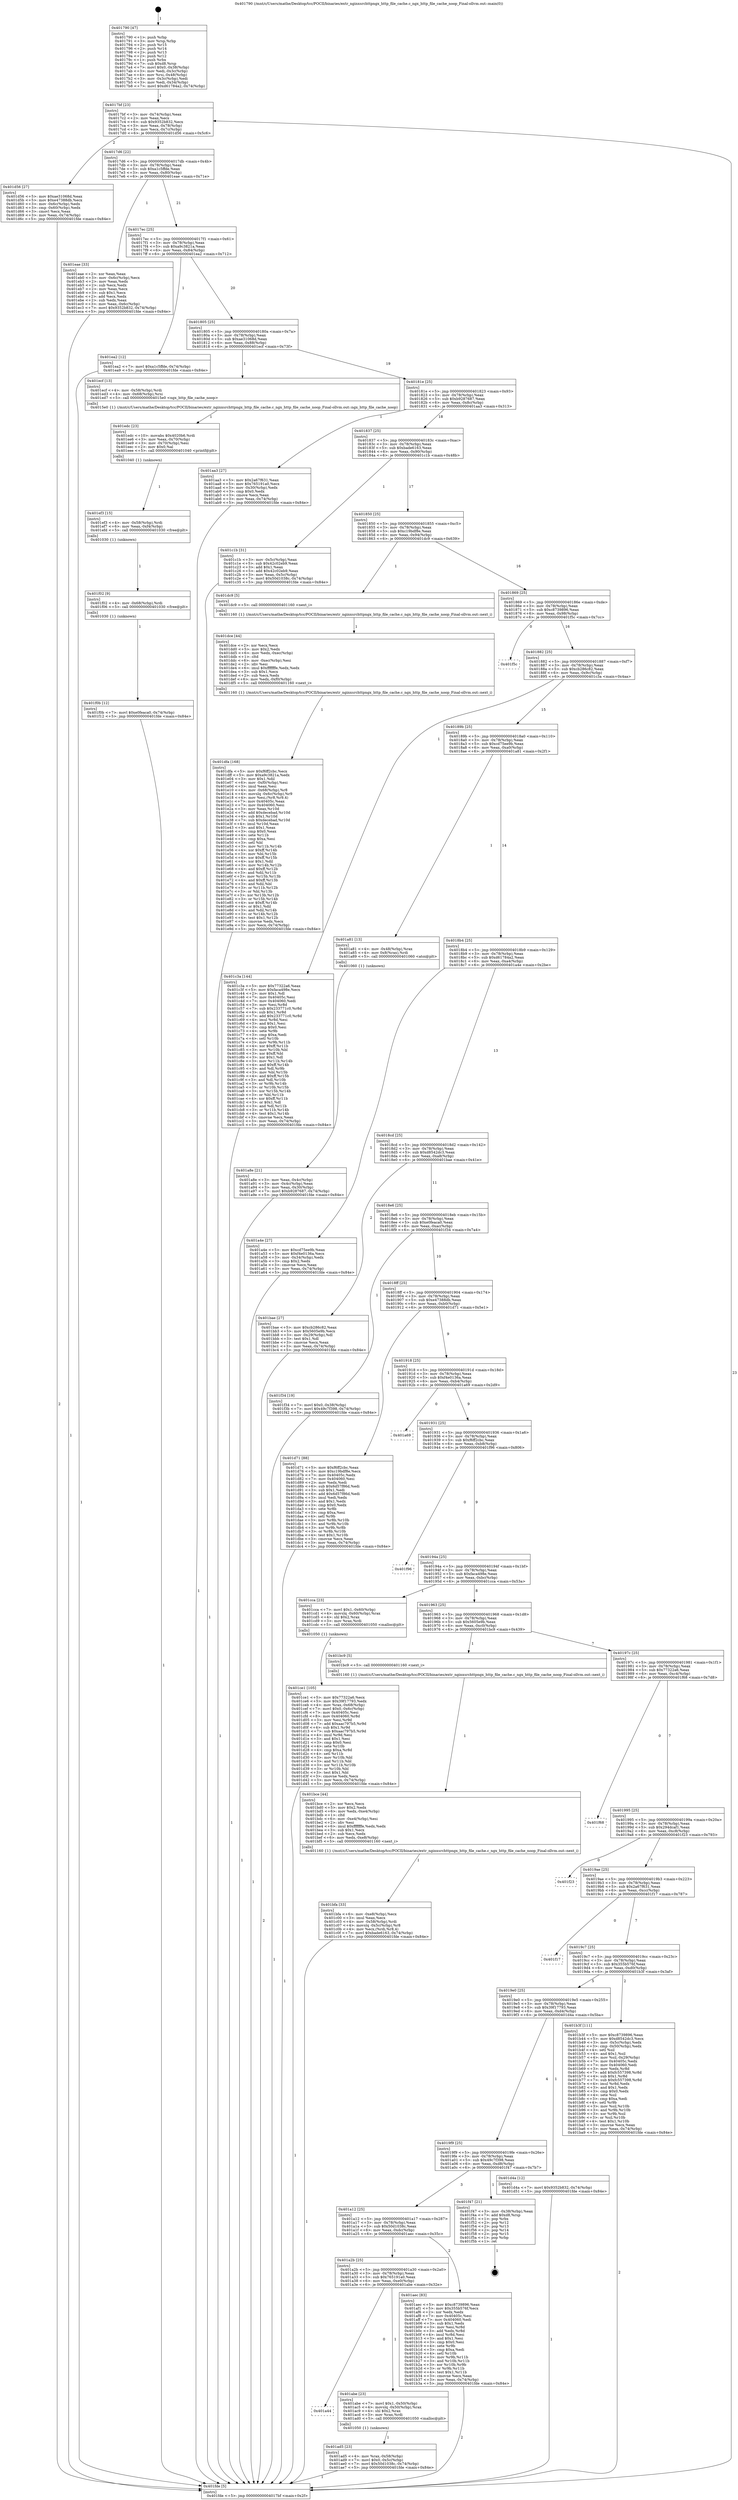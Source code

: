 digraph "0x401790" {
  label = "0x401790 (/mnt/c/Users/mathe/Desktop/tcc/POCII/binaries/extr_nginxsrchttpngx_http_file_cache.c_ngx_http_file_cache_noop_Final-ollvm.out::main(0))"
  labelloc = "t"
  node[shape=record]

  Entry [label="",width=0.3,height=0.3,shape=circle,fillcolor=black,style=filled]
  "0x4017bf" [label="{
     0x4017bf [23]\l
     | [instrs]\l
     &nbsp;&nbsp;0x4017bf \<+3\>: mov -0x74(%rbp),%eax\l
     &nbsp;&nbsp;0x4017c2 \<+2\>: mov %eax,%ecx\l
     &nbsp;&nbsp;0x4017c4 \<+6\>: sub $0x9352b832,%ecx\l
     &nbsp;&nbsp;0x4017ca \<+3\>: mov %eax,-0x78(%rbp)\l
     &nbsp;&nbsp;0x4017cd \<+3\>: mov %ecx,-0x7c(%rbp)\l
     &nbsp;&nbsp;0x4017d0 \<+6\>: je 0000000000401d56 \<main+0x5c6\>\l
  }"]
  "0x401d56" [label="{
     0x401d56 [27]\l
     | [instrs]\l
     &nbsp;&nbsp;0x401d56 \<+5\>: mov $0xae31068d,%eax\l
     &nbsp;&nbsp;0x401d5b \<+5\>: mov $0xe47388db,%ecx\l
     &nbsp;&nbsp;0x401d60 \<+3\>: mov -0x6c(%rbp),%edx\l
     &nbsp;&nbsp;0x401d63 \<+3\>: cmp -0x60(%rbp),%edx\l
     &nbsp;&nbsp;0x401d66 \<+3\>: cmovl %ecx,%eax\l
     &nbsp;&nbsp;0x401d69 \<+3\>: mov %eax,-0x74(%rbp)\l
     &nbsp;&nbsp;0x401d6c \<+5\>: jmp 0000000000401fde \<main+0x84e\>\l
  }"]
  "0x4017d6" [label="{
     0x4017d6 [22]\l
     | [instrs]\l
     &nbsp;&nbsp;0x4017d6 \<+5\>: jmp 00000000004017db \<main+0x4b\>\l
     &nbsp;&nbsp;0x4017db \<+3\>: mov -0x78(%rbp),%eax\l
     &nbsp;&nbsp;0x4017de \<+5\>: sub $0xa1c5ffde,%eax\l
     &nbsp;&nbsp;0x4017e3 \<+3\>: mov %eax,-0x80(%rbp)\l
     &nbsp;&nbsp;0x4017e6 \<+6\>: je 0000000000401eae \<main+0x71e\>\l
  }"]
  Exit [label="",width=0.3,height=0.3,shape=circle,fillcolor=black,style=filled,peripheries=2]
  "0x401eae" [label="{
     0x401eae [33]\l
     | [instrs]\l
     &nbsp;&nbsp;0x401eae \<+2\>: xor %eax,%eax\l
     &nbsp;&nbsp;0x401eb0 \<+3\>: mov -0x6c(%rbp),%ecx\l
     &nbsp;&nbsp;0x401eb3 \<+2\>: mov %eax,%edx\l
     &nbsp;&nbsp;0x401eb5 \<+2\>: sub %ecx,%edx\l
     &nbsp;&nbsp;0x401eb7 \<+2\>: mov %eax,%ecx\l
     &nbsp;&nbsp;0x401eb9 \<+3\>: sub $0x1,%ecx\l
     &nbsp;&nbsp;0x401ebc \<+2\>: add %ecx,%edx\l
     &nbsp;&nbsp;0x401ebe \<+2\>: sub %edx,%eax\l
     &nbsp;&nbsp;0x401ec0 \<+3\>: mov %eax,-0x6c(%rbp)\l
     &nbsp;&nbsp;0x401ec3 \<+7\>: movl $0x9352b832,-0x74(%rbp)\l
     &nbsp;&nbsp;0x401eca \<+5\>: jmp 0000000000401fde \<main+0x84e\>\l
  }"]
  "0x4017ec" [label="{
     0x4017ec [25]\l
     | [instrs]\l
     &nbsp;&nbsp;0x4017ec \<+5\>: jmp 00000000004017f1 \<main+0x61\>\l
     &nbsp;&nbsp;0x4017f1 \<+3\>: mov -0x78(%rbp),%eax\l
     &nbsp;&nbsp;0x4017f4 \<+5\>: sub $0xa9c3821a,%eax\l
     &nbsp;&nbsp;0x4017f9 \<+6\>: mov %eax,-0x84(%rbp)\l
     &nbsp;&nbsp;0x4017ff \<+6\>: je 0000000000401ea2 \<main+0x712\>\l
  }"]
  "0x401f0b" [label="{
     0x401f0b [12]\l
     | [instrs]\l
     &nbsp;&nbsp;0x401f0b \<+7\>: movl $0xe0feaca0,-0x74(%rbp)\l
     &nbsp;&nbsp;0x401f12 \<+5\>: jmp 0000000000401fde \<main+0x84e\>\l
  }"]
  "0x401ea2" [label="{
     0x401ea2 [12]\l
     | [instrs]\l
     &nbsp;&nbsp;0x401ea2 \<+7\>: movl $0xa1c5ffde,-0x74(%rbp)\l
     &nbsp;&nbsp;0x401ea9 \<+5\>: jmp 0000000000401fde \<main+0x84e\>\l
  }"]
  "0x401805" [label="{
     0x401805 [25]\l
     | [instrs]\l
     &nbsp;&nbsp;0x401805 \<+5\>: jmp 000000000040180a \<main+0x7a\>\l
     &nbsp;&nbsp;0x40180a \<+3\>: mov -0x78(%rbp),%eax\l
     &nbsp;&nbsp;0x40180d \<+5\>: sub $0xae31068d,%eax\l
     &nbsp;&nbsp;0x401812 \<+6\>: mov %eax,-0x88(%rbp)\l
     &nbsp;&nbsp;0x401818 \<+6\>: je 0000000000401ecf \<main+0x73f\>\l
  }"]
  "0x401f02" [label="{
     0x401f02 [9]\l
     | [instrs]\l
     &nbsp;&nbsp;0x401f02 \<+4\>: mov -0x68(%rbp),%rdi\l
     &nbsp;&nbsp;0x401f06 \<+5\>: call 0000000000401030 \<free@plt\>\l
     | [calls]\l
     &nbsp;&nbsp;0x401030 \{1\} (unknown)\l
  }"]
  "0x401ecf" [label="{
     0x401ecf [13]\l
     | [instrs]\l
     &nbsp;&nbsp;0x401ecf \<+4\>: mov -0x58(%rbp),%rdi\l
     &nbsp;&nbsp;0x401ed3 \<+4\>: mov -0x68(%rbp),%rsi\l
     &nbsp;&nbsp;0x401ed7 \<+5\>: call 00000000004015e0 \<ngx_http_file_cache_noop\>\l
     | [calls]\l
     &nbsp;&nbsp;0x4015e0 \{1\} (/mnt/c/Users/mathe/Desktop/tcc/POCII/binaries/extr_nginxsrchttpngx_http_file_cache.c_ngx_http_file_cache_noop_Final-ollvm.out::ngx_http_file_cache_noop)\l
  }"]
  "0x40181e" [label="{
     0x40181e [25]\l
     | [instrs]\l
     &nbsp;&nbsp;0x40181e \<+5\>: jmp 0000000000401823 \<main+0x93\>\l
     &nbsp;&nbsp;0x401823 \<+3\>: mov -0x78(%rbp),%eax\l
     &nbsp;&nbsp;0x401826 \<+5\>: sub $0xb9287687,%eax\l
     &nbsp;&nbsp;0x40182b \<+6\>: mov %eax,-0x8c(%rbp)\l
     &nbsp;&nbsp;0x401831 \<+6\>: je 0000000000401aa3 \<main+0x313\>\l
  }"]
  "0x401ef3" [label="{
     0x401ef3 [15]\l
     | [instrs]\l
     &nbsp;&nbsp;0x401ef3 \<+4\>: mov -0x58(%rbp),%rdi\l
     &nbsp;&nbsp;0x401ef7 \<+6\>: mov %eax,-0xf4(%rbp)\l
     &nbsp;&nbsp;0x401efd \<+5\>: call 0000000000401030 \<free@plt\>\l
     | [calls]\l
     &nbsp;&nbsp;0x401030 \{1\} (unknown)\l
  }"]
  "0x401aa3" [label="{
     0x401aa3 [27]\l
     | [instrs]\l
     &nbsp;&nbsp;0x401aa3 \<+5\>: mov $0x2a67f631,%eax\l
     &nbsp;&nbsp;0x401aa8 \<+5\>: mov $0x765191a0,%ecx\l
     &nbsp;&nbsp;0x401aad \<+3\>: mov -0x30(%rbp),%edx\l
     &nbsp;&nbsp;0x401ab0 \<+3\>: cmp $0x0,%edx\l
     &nbsp;&nbsp;0x401ab3 \<+3\>: cmove %ecx,%eax\l
     &nbsp;&nbsp;0x401ab6 \<+3\>: mov %eax,-0x74(%rbp)\l
     &nbsp;&nbsp;0x401ab9 \<+5\>: jmp 0000000000401fde \<main+0x84e\>\l
  }"]
  "0x401837" [label="{
     0x401837 [25]\l
     | [instrs]\l
     &nbsp;&nbsp;0x401837 \<+5\>: jmp 000000000040183c \<main+0xac\>\l
     &nbsp;&nbsp;0x40183c \<+3\>: mov -0x78(%rbp),%eax\l
     &nbsp;&nbsp;0x40183f \<+5\>: sub $0xbade6163,%eax\l
     &nbsp;&nbsp;0x401844 \<+6\>: mov %eax,-0x90(%rbp)\l
     &nbsp;&nbsp;0x40184a \<+6\>: je 0000000000401c1b \<main+0x48b\>\l
  }"]
  "0x401edc" [label="{
     0x401edc [23]\l
     | [instrs]\l
     &nbsp;&nbsp;0x401edc \<+10\>: movabs $0x4020b6,%rdi\l
     &nbsp;&nbsp;0x401ee6 \<+3\>: mov %eax,-0x70(%rbp)\l
     &nbsp;&nbsp;0x401ee9 \<+3\>: mov -0x70(%rbp),%esi\l
     &nbsp;&nbsp;0x401eec \<+2\>: mov $0x0,%al\l
     &nbsp;&nbsp;0x401eee \<+5\>: call 0000000000401040 \<printf@plt\>\l
     | [calls]\l
     &nbsp;&nbsp;0x401040 \{1\} (unknown)\l
  }"]
  "0x401c1b" [label="{
     0x401c1b [31]\l
     | [instrs]\l
     &nbsp;&nbsp;0x401c1b \<+3\>: mov -0x5c(%rbp),%eax\l
     &nbsp;&nbsp;0x401c1e \<+5\>: sub $0x42c02eb9,%eax\l
     &nbsp;&nbsp;0x401c23 \<+3\>: add $0x1,%eax\l
     &nbsp;&nbsp;0x401c26 \<+5\>: add $0x42c02eb9,%eax\l
     &nbsp;&nbsp;0x401c2b \<+3\>: mov %eax,-0x5c(%rbp)\l
     &nbsp;&nbsp;0x401c2e \<+7\>: movl $0x50d1038c,-0x74(%rbp)\l
     &nbsp;&nbsp;0x401c35 \<+5\>: jmp 0000000000401fde \<main+0x84e\>\l
  }"]
  "0x401850" [label="{
     0x401850 [25]\l
     | [instrs]\l
     &nbsp;&nbsp;0x401850 \<+5\>: jmp 0000000000401855 \<main+0xc5\>\l
     &nbsp;&nbsp;0x401855 \<+3\>: mov -0x78(%rbp),%eax\l
     &nbsp;&nbsp;0x401858 \<+5\>: sub $0xc19bdf8e,%eax\l
     &nbsp;&nbsp;0x40185d \<+6\>: mov %eax,-0x94(%rbp)\l
     &nbsp;&nbsp;0x401863 \<+6\>: je 0000000000401dc9 \<main+0x639\>\l
  }"]
  "0x401dfa" [label="{
     0x401dfa [168]\l
     | [instrs]\l
     &nbsp;&nbsp;0x401dfa \<+5\>: mov $0xf6ff2cbc,%ecx\l
     &nbsp;&nbsp;0x401dff \<+5\>: mov $0xa9c3821a,%edx\l
     &nbsp;&nbsp;0x401e04 \<+3\>: mov $0x1,%dil\l
     &nbsp;&nbsp;0x401e07 \<+6\>: mov -0xf0(%rbp),%esi\l
     &nbsp;&nbsp;0x401e0d \<+3\>: imul %eax,%esi\l
     &nbsp;&nbsp;0x401e10 \<+4\>: mov -0x68(%rbp),%r8\l
     &nbsp;&nbsp;0x401e14 \<+4\>: movslq -0x6c(%rbp),%r9\l
     &nbsp;&nbsp;0x401e18 \<+4\>: mov %esi,(%r8,%r9,4)\l
     &nbsp;&nbsp;0x401e1c \<+7\>: mov 0x40405c,%eax\l
     &nbsp;&nbsp;0x401e23 \<+7\>: mov 0x404060,%esi\l
     &nbsp;&nbsp;0x401e2a \<+3\>: mov %eax,%r10d\l
     &nbsp;&nbsp;0x401e2d \<+7\>: add $0xdecebad,%r10d\l
     &nbsp;&nbsp;0x401e34 \<+4\>: sub $0x1,%r10d\l
     &nbsp;&nbsp;0x401e38 \<+7\>: sub $0xdecebad,%r10d\l
     &nbsp;&nbsp;0x401e3f \<+4\>: imul %r10d,%eax\l
     &nbsp;&nbsp;0x401e43 \<+3\>: and $0x1,%eax\l
     &nbsp;&nbsp;0x401e46 \<+3\>: cmp $0x0,%eax\l
     &nbsp;&nbsp;0x401e49 \<+4\>: sete %r11b\l
     &nbsp;&nbsp;0x401e4d \<+3\>: cmp $0xa,%esi\l
     &nbsp;&nbsp;0x401e50 \<+3\>: setl %bl\l
     &nbsp;&nbsp;0x401e53 \<+3\>: mov %r11b,%r14b\l
     &nbsp;&nbsp;0x401e56 \<+4\>: xor $0xff,%r14b\l
     &nbsp;&nbsp;0x401e5a \<+3\>: mov %bl,%r15b\l
     &nbsp;&nbsp;0x401e5d \<+4\>: xor $0xff,%r15b\l
     &nbsp;&nbsp;0x401e61 \<+4\>: xor $0x1,%dil\l
     &nbsp;&nbsp;0x401e65 \<+3\>: mov %r14b,%r12b\l
     &nbsp;&nbsp;0x401e68 \<+4\>: and $0xff,%r12b\l
     &nbsp;&nbsp;0x401e6c \<+3\>: and %dil,%r11b\l
     &nbsp;&nbsp;0x401e6f \<+3\>: mov %r15b,%r13b\l
     &nbsp;&nbsp;0x401e72 \<+4\>: and $0xff,%r13b\l
     &nbsp;&nbsp;0x401e76 \<+3\>: and %dil,%bl\l
     &nbsp;&nbsp;0x401e79 \<+3\>: or %r11b,%r12b\l
     &nbsp;&nbsp;0x401e7c \<+3\>: or %bl,%r13b\l
     &nbsp;&nbsp;0x401e7f \<+3\>: xor %r13b,%r12b\l
     &nbsp;&nbsp;0x401e82 \<+3\>: or %r15b,%r14b\l
     &nbsp;&nbsp;0x401e85 \<+4\>: xor $0xff,%r14b\l
     &nbsp;&nbsp;0x401e89 \<+4\>: or $0x1,%dil\l
     &nbsp;&nbsp;0x401e8d \<+3\>: and %dil,%r14b\l
     &nbsp;&nbsp;0x401e90 \<+3\>: or %r14b,%r12b\l
     &nbsp;&nbsp;0x401e93 \<+4\>: test $0x1,%r12b\l
     &nbsp;&nbsp;0x401e97 \<+3\>: cmovne %edx,%ecx\l
     &nbsp;&nbsp;0x401e9a \<+3\>: mov %ecx,-0x74(%rbp)\l
     &nbsp;&nbsp;0x401e9d \<+5\>: jmp 0000000000401fde \<main+0x84e\>\l
  }"]
  "0x401dc9" [label="{
     0x401dc9 [5]\l
     | [instrs]\l
     &nbsp;&nbsp;0x401dc9 \<+5\>: call 0000000000401160 \<next_i\>\l
     | [calls]\l
     &nbsp;&nbsp;0x401160 \{1\} (/mnt/c/Users/mathe/Desktop/tcc/POCII/binaries/extr_nginxsrchttpngx_http_file_cache.c_ngx_http_file_cache_noop_Final-ollvm.out::next_i)\l
  }"]
  "0x401869" [label="{
     0x401869 [25]\l
     | [instrs]\l
     &nbsp;&nbsp;0x401869 \<+5\>: jmp 000000000040186e \<main+0xde\>\l
     &nbsp;&nbsp;0x40186e \<+3\>: mov -0x78(%rbp),%eax\l
     &nbsp;&nbsp;0x401871 \<+5\>: sub $0xc8739896,%eax\l
     &nbsp;&nbsp;0x401876 \<+6\>: mov %eax,-0x98(%rbp)\l
     &nbsp;&nbsp;0x40187c \<+6\>: je 0000000000401f5c \<main+0x7cc\>\l
  }"]
  "0x401dce" [label="{
     0x401dce [44]\l
     | [instrs]\l
     &nbsp;&nbsp;0x401dce \<+2\>: xor %ecx,%ecx\l
     &nbsp;&nbsp;0x401dd0 \<+5\>: mov $0x2,%edx\l
     &nbsp;&nbsp;0x401dd5 \<+6\>: mov %edx,-0xec(%rbp)\l
     &nbsp;&nbsp;0x401ddb \<+1\>: cltd\l
     &nbsp;&nbsp;0x401ddc \<+6\>: mov -0xec(%rbp),%esi\l
     &nbsp;&nbsp;0x401de2 \<+2\>: idiv %esi\l
     &nbsp;&nbsp;0x401de4 \<+6\>: imul $0xfffffffe,%edx,%edx\l
     &nbsp;&nbsp;0x401dea \<+3\>: sub $0x1,%ecx\l
     &nbsp;&nbsp;0x401ded \<+2\>: sub %ecx,%edx\l
     &nbsp;&nbsp;0x401def \<+6\>: mov %edx,-0xf0(%rbp)\l
     &nbsp;&nbsp;0x401df5 \<+5\>: call 0000000000401160 \<next_i\>\l
     | [calls]\l
     &nbsp;&nbsp;0x401160 \{1\} (/mnt/c/Users/mathe/Desktop/tcc/POCII/binaries/extr_nginxsrchttpngx_http_file_cache.c_ngx_http_file_cache_noop_Final-ollvm.out::next_i)\l
  }"]
  "0x401f5c" [label="{
     0x401f5c\l
  }", style=dashed]
  "0x401882" [label="{
     0x401882 [25]\l
     | [instrs]\l
     &nbsp;&nbsp;0x401882 \<+5\>: jmp 0000000000401887 \<main+0xf7\>\l
     &nbsp;&nbsp;0x401887 \<+3\>: mov -0x78(%rbp),%eax\l
     &nbsp;&nbsp;0x40188a \<+5\>: sub $0xcb286c82,%eax\l
     &nbsp;&nbsp;0x40188f \<+6\>: mov %eax,-0x9c(%rbp)\l
     &nbsp;&nbsp;0x401895 \<+6\>: je 0000000000401c3a \<main+0x4aa\>\l
  }"]
  "0x401ce1" [label="{
     0x401ce1 [105]\l
     | [instrs]\l
     &nbsp;&nbsp;0x401ce1 \<+5\>: mov $0x77322a6,%ecx\l
     &nbsp;&nbsp;0x401ce6 \<+5\>: mov $0x39f17793,%edx\l
     &nbsp;&nbsp;0x401ceb \<+4\>: mov %rax,-0x68(%rbp)\l
     &nbsp;&nbsp;0x401cef \<+7\>: movl $0x0,-0x6c(%rbp)\l
     &nbsp;&nbsp;0x401cf6 \<+7\>: mov 0x40405c,%esi\l
     &nbsp;&nbsp;0x401cfd \<+8\>: mov 0x404060,%r8d\l
     &nbsp;&nbsp;0x401d05 \<+3\>: mov %esi,%r9d\l
     &nbsp;&nbsp;0x401d08 \<+7\>: add $0xaac797b5,%r9d\l
     &nbsp;&nbsp;0x401d0f \<+4\>: sub $0x1,%r9d\l
     &nbsp;&nbsp;0x401d13 \<+7\>: sub $0xaac797b5,%r9d\l
     &nbsp;&nbsp;0x401d1a \<+4\>: imul %r9d,%esi\l
     &nbsp;&nbsp;0x401d1e \<+3\>: and $0x1,%esi\l
     &nbsp;&nbsp;0x401d21 \<+3\>: cmp $0x0,%esi\l
     &nbsp;&nbsp;0x401d24 \<+4\>: sete %r10b\l
     &nbsp;&nbsp;0x401d28 \<+4\>: cmp $0xa,%r8d\l
     &nbsp;&nbsp;0x401d2c \<+4\>: setl %r11b\l
     &nbsp;&nbsp;0x401d30 \<+3\>: mov %r10b,%bl\l
     &nbsp;&nbsp;0x401d33 \<+3\>: and %r11b,%bl\l
     &nbsp;&nbsp;0x401d36 \<+3\>: xor %r11b,%r10b\l
     &nbsp;&nbsp;0x401d39 \<+3\>: or %r10b,%bl\l
     &nbsp;&nbsp;0x401d3c \<+3\>: test $0x1,%bl\l
     &nbsp;&nbsp;0x401d3f \<+3\>: cmovne %edx,%ecx\l
     &nbsp;&nbsp;0x401d42 \<+3\>: mov %ecx,-0x74(%rbp)\l
     &nbsp;&nbsp;0x401d45 \<+5\>: jmp 0000000000401fde \<main+0x84e\>\l
  }"]
  "0x401c3a" [label="{
     0x401c3a [144]\l
     | [instrs]\l
     &nbsp;&nbsp;0x401c3a \<+5\>: mov $0x77322a6,%eax\l
     &nbsp;&nbsp;0x401c3f \<+5\>: mov $0xfaca498e,%ecx\l
     &nbsp;&nbsp;0x401c44 \<+2\>: mov $0x1,%dl\l
     &nbsp;&nbsp;0x401c46 \<+7\>: mov 0x40405c,%esi\l
     &nbsp;&nbsp;0x401c4d \<+7\>: mov 0x404060,%edi\l
     &nbsp;&nbsp;0x401c54 \<+3\>: mov %esi,%r8d\l
     &nbsp;&nbsp;0x401c57 \<+7\>: sub $0x233771c0,%r8d\l
     &nbsp;&nbsp;0x401c5e \<+4\>: sub $0x1,%r8d\l
     &nbsp;&nbsp;0x401c62 \<+7\>: add $0x233771c0,%r8d\l
     &nbsp;&nbsp;0x401c69 \<+4\>: imul %r8d,%esi\l
     &nbsp;&nbsp;0x401c6d \<+3\>: and $0x1,%esi\l
     &nbsp;&nbsp;0x401c70 \<+3\>: cmp $0x0,%esi\l
     &nbsp;&nbsp;0x401c73 \<+4\>: sete %r9b\l
     &nbsp;&nbsp;0x401c77 \<+3\>: cmp $0xa,%edi\l
     &nbsp;&nbsp;0x401c7a \<+4\>: setl %r10b\l
     &nbsp;&nbsp;0x401c7e \<+3\>: mov %r9b,%r11b\l
     &nbsp;&nbsp;0x401c81 \<+4\>: xor $0xff,%r11b\l
     &nbsp;&nbsp;0x401c85 \<+3\>: mov %r10b,%bl\l
     &nbsp;&nbsp;0x401c88 \<+3\>: xor $0xff,%bl\l
     &nbsp;&nbsp;0x401c8b \<+3\>: xor $0x1,%dl\l
     &nbsp;&nbsp;0x401c8e \<+3\>: mov %r11b,%r14b\l
     &nbsp;&nbsp;0x401c91 \<+4\>: and $0xff,%r14b\l
     &nbsp;&nbsp;0x401c95 \<+3\>: and %dl,%r9b\l
     &nbsp;&nbsp;0x401c98 \<+3\>: mov %bl,%r15b\l
     &nbsp;&nbsp;0x401c9b \<+4\>: and $0xff,%r15b\l
     &nbsp;&nbsp;0x401c9f \<+3\>: and %dl,%r10b\l
     &nbsp;&nbsp;0x401ca2 \<+3\>: or %r9b,%r14b\l
     &nbsp;&nbsp;0x401ca5 \<+3\>: or %r10b,%r15b\l
     &nbsp;&nbsp;0x401ca8 \<+3\>: xor %r15b,%r14b\l
     &nbsp;&nbsp;0x401cab \<+3\>: or %bl,%r11b\l
     &nbsp;&nbsp;0x401cae \<+4\>: xor $0xff,%r11b\l
     &nbsp;&nbsp;0x401cb2 \<+3\>: or $0x1,%dl\l
     &nbsp;&nbsp;0x401cb5 \<+3\>: and %dl,%r11b\l
     &nbsp;&nbsp;0x401cb8 \<+3\>: or %r11b,%r14b\l
     &nbsp;&nbsp;0x401cbb \<+4\>: test $0x1,%r14b\l
     &nbsp;&nbsp;0x401cbf \<+3\>: cmovne %ecx,%eax\l
     &nbsp;&nbsp;0x401cc2 \<+3\>: mov %eax,-0x74(%rbp)\l
     &nbsp;&nbsp;0x401cc5 \<+5\>: jmp 0000000000401fde \<main+0x84e\>\l
  }"]
  "0x40189b" [label="{
     0x40189b [25]\l
     | [instrs]\l
     &nbsp;&nbsp;0x40189b \<+5\>: jmp 00000000004018a0 \<main+0x110\>\l
     &nbsp;&nbsp;0x4018a0 \<+3\>: mov -0x78(%rbp),%eax\l
     &nbsp;&nbsp;0x4018a3 \<+5\>: sub $0xcd75ee9b,%eax\l
     &nbsp;&nbsp;0x4018a8 \<+6\>: mov %eax,-0xa0(%rbp)\l
     &nbsp;&nbsp;0x4018ae \<+6\>: je 0000000000401a81 \<main+0x2f1\>\l
  }"]
  "0x401bfa" [label="{
     0x401bfa [33]\l
     | [instrs]\l
     &nbsp;&nbsp;0x401bfa \<+6\>: mov -0xe8(%rbp),%ecx\l
     &nbsp;&nbsp;0x401c00 \<+3\>: imul %eax,%ecx\l
     &nbsp;&nbsp;0x401c03 \<+4\>: mov -0x58(%rbp),%rdi\l
     &nbsp;&nbsp;0x401c07 \<+4\>: movslq -0x5c(%rbp),%r8\l
     &nbsp;&nbsp;0x401c0b \<+4\>: mov %ecx,(%rdi,%r8,4)\l
     &nbsp;&nbsp;0x401c0f \<+7\>: movl $0xbade6163,-0x74(%rbp)\l
     &nbsp;&nbsp;0x401c16 \<+5\>: jmp 0000000000401fde \<main+0x84e\>\l
  }"]
  "0x401a81" [label="{
     0x401a81 [13]\l
     | [instrs]\l
     &nbsp;&nbsp;0x401a81 \<+4\>: mov -0x48(%rbp),%rax\l
     &nbsp;&nbsp;0x401a85 \<+4\>: mov 0x8(%rax),%rdi\l
     &nbsp;&nbsp;0x401a89 \<+5\>: call 0000000000401060 \<atoi@plt\>\l
     | [calls]\l
     &nbsp;&nbsp;0x401060 \{1\} (unknown)\l
  }"]
  "0x4018b4" [label="{
     0x4018b4 [25]\l
     | [instrs]\l
     &nbsp;&nbsp;0x4018b4 \<+5\>: jmp 00000000004018b9 \<main+0x129\>\l
     &nbsp;&nbsp;0x4018b9 \<+3\>: mov -0x78(%rbp),%eax\l
     &nbsp;&nbsp;0x4018bc \<+5\>: sub $0xd61784a2,%eax\l
     &nbsp;&nbsp;0x4018c1 \<+6\>: mov %eax,-0xa4(%rbp)\l
     &nbsp;&nbsp;0x4018c7 \<+6\>: je 0000000000401a4e \<main+0x2be\>\l
  }"]
  "0x401bce" [label="{
     0x401bce [44]\l
     | [instrs]\l
     &nbsp;&nbsp;0x401bce \<+2\>: xor %ecx,%ecx\l
     &nbsp;&nbsp;0x401bd0 \<+5\>: mov $0x2,%edx\l
     &nbsp;&nbsp;0x401bd5 \<+6\>: mov %edx,-0xe4(%rbp)\l
     &nbsp;&nbsp;0x401bdb \<+1\>: cltd\l
     &nbsp;&nbsp;0x401bdc \<+6\>: mov -0xe4(%rbp),%esi\l
     &nbsp;&nbsp;0x401be2 \<+2\>: idiv %esi\l
     &nbsp;&nbsp;0x401be4 \<+6\>: imul $0xfffffffe,%edx,%edx\l
     &nbsp;&nbsp;0x401bea \<+3\>: sub $0x1,%ecx\l
     &nbsp;&nbsp;0x401bed \<+2\>: sub %ecx,%edx\l
     &nbsp;&nbsp;0x401bef \<+6\>: mov %edx,-0xe8(%rbp)\l
     &nbsp;&nbsp;0x401bf5 \<+5\>: call 0000000000401160 \<next_i\>\l
     | [calls]\l
     &nbsp;&nbsp;0x401160 \{1\} (/mnt/c/Users/mathe/Desktop/tcc/POCII/binaries/extr_nginxsrchttpngx_http_file_cache.c_ngx_http_file_cache_noop_Final-ollvm.out::next_i)\l
  }"]
  "0x401a4e" [label="{
     0x401a4e [27]\l
     | [instrs]\l
     &nbsp;&nbsp;0x401a4e \<+5\>: mov $0xcd75ee9b,%eax\l
     &nbsp;&nbsp;0x401a53 \<+5\>: mov $0xf4e0136a,%ecx\l
     &nbsp;&nbsp;0x401a58 \<+3\>: mov -0x34(%rbp),%edx\l
     &nbsp;&nbsp;0x401a5b \<+3\>: cmp $0x2,%edx\l
     &nbsp;&nbsp;0x401a5e \<+3\>: cmovne %ecx,%eax\l
     &nbsp;&nbsp;0x401a61 \<+3\>: mov %eax,-0x74(%rbp)\l
     &nbsp;&nbsp;0x401a64 \<+5\>: jmp 0000000000401fde \<main+0x84e\>\l
  }"]
  "0x4018cd" [label="{
     0x4018cd [25]\l
     | [instrs]\l
     &nbsp;&nbsp;0x4018cd \<+5\>: jmp 00000000004018d2 \<main+0x142\>\l
     &nbsp;&nbsp;0x4018d2 \<+3\>: mov -0x78(%rbp),%eax\l
     &nbsp;&nbsp;0x4018d5 \<+5\>: sub $0xd8542dc3,%eax\l
     &nbsp;&nbsp;0x4018da \<+6\>: mov %eax,-0xa8(%rbp)\l
     &nbsp;&nbsp;0x4018e0 \<+6\>: je 0000000000401bae \<main+0x41e\>\l
  }"]
  "0x401fde" [label="{
     0x401fde [5]\l
     | [instrs]\l
     &nbsp;&nbsp;0x401fde \<+5\>: jmp 00000000004017bf \<main+0x2f\>\l
  }"]
  "0x401790" [label="{
     0x401790 [47]\l
     | [instrs]\l
     &nbsp;&nbsp;0x401790 \<+1\>: push %rbp\l
     &nbsp;&nbsp;0x401791 \<+3\>: mov %rsp,%rbp\l
     &nbsp;&nbsp;0x401794 \<+2\>: push %r15\l
     &nbsp;&nbsp;0x401796 \<+2\>: push %r14\l
     &nbsp;&nbsp;0x401798 \<+2\>: push %r13\l
     &nbsp;&nbsp;0x40179a \<+2\>: push %r12\l
     &nbsp;&nbsp;0x40179c \<+1\>: push %rbx\l
     &nbsp;&nbsp;0x40179d \<+7\>: sub $0xd8,%rsp\l
     &nbsp;&nbsp;0x4017a4 \<+7\>: movl $0x0,-0x38(%rbp)\l
     &nbsp;&nbsp;0x4017ab \<+3\>: mov %edi,-0x3c(%rbp)\l
     &nbsp;&nbsp;0x4017ae \<+4\>: mov %rsi,-0x48(%rbp)\l
     &nbsp;&nbsp;0x4017b2 \<+3\>: mov -0x3c(%rbp),%edi\l
     &nbsp;&nbsp;0x4017b5 \<+3\>: mov %edi,-0x34(%rbp)\l
     &nbsp;&nbsp;0x4017b8 \<+7\>: movl $0xd61784a2,-0x74(%rbp)\l
  }"]
  "0x401a8e" [label="{
     0x401a8e [21]\l
     | [instrs]\l
     &nbsp;&nbsp;0x401a8e \<+3\>: mov %eax,-0x4c(%rbp)\l
     &nbsp;&nbsp;0x401a91 \<+3\>: mov -0x4c(%rbp),%eax\l
     &nbsp;&nbsp;0x401a94 \<+3\>: mov %eax,-0x30(%rbp)\l
     &nbsp;&nbsp;0x401a97 \<+7\>: movl $0xb9287687,-0x74(%rbp)\l
     &nbsp;&nbsp;0x401a9e \<+5\>: jmp 0000000000401fde \<main+0x84e\>\l
  }"]
  "0x401ad5" [label="{
     0x401ad5 [23]\l
     | [instrs]\l
     &nbsp;&nbsp;0x401ad5 \<+4\>: mov %rax,-0x58(%rbp)\l
     &nbsp;&nbsp;0x401ad9 \<+7\>: movl $0x0,-0x5c(%rbp)\l
     &nbsp;&nbsp;0x401ae0 \<+7\>: movl $0x50d1038c,-0x74(%rbp)\l
     &nbsp;&nbsp;0x401ae7 \<+5\>: jmp 0000000000401fde \<main+0x84e\>\l
  }"]
  "0x401bae" [label="{
     0x401bae [27]\l
     | [instrs]\l
     &nbsp;&nbsp;0x401bae \<+5\>: mov $0xcb286c82,%eax\l
     &nbsp;&nbsp;0x401bb3 \<+5\>: mov $0x5605e9b,%ecx\l
     &nbsp;&nbsp;0x401bb8 \<+3\>: mov -0x29(%rbp),%dl\l
     &nbsp;&nbsp;0x401bbb \<+3\>: test $0x1,%dl\l
     &nbsp;&nbsp;0x401bbe \<+3\>: cmovne %ecx,%eax\l
     &nbsp;&nbsp;0x401bc1 \<+3\>: mov %eax,-0x74(%rbp)\l
     &nbsp;&nbsp;0x401bc4 \<+5\>: jmp 0000000000401fde \<main+0x84e\>\l
  }"]
  "0x4018e6" [label="{
     0x4018e6 [25]\l
     | [instrs]\l
     &nbsp;&nbsp;0x4018e6 \<+5\>: jmp 00000000004018eb \<main+0x15b\>\l
     &nbsp;&nbsp;0x4018eb \<+3\>: mov -0x78(%rbp),%eax\l
     &nbsp;&nbsp;0x4018ee \<+5\>: sub $0xe0feaca0,%eax\l
     &nbsp;&nbsp;0x4018f3 \<+6\>: mov %eax,-0xac(%rbp)\l
     &nbsp;&nbsp;0x4018f9 \<+6\>: je 0000000000401f34 \<main+0x7a4\>\l
  }"]
  "0x401a44" [label="{
     0x401a44\l
  }", style=dashed]
  "0x401f34" [label="{
     0x401f34 [19]\l
     | [instrs]\l
     &nbsp;&nbsp;0x401f34 \<+7\>: movl $0x0,-0x38(%rbp)\l
     &nbsp;&nbsp;0x401f3b \<+7\>: movl $0x49c7f398,-0x74(%rbp)\l
     &nbsp;&nbsp;0x401f42 \<+5\>: jmp 0000000000401fde \<main+0x84e\>\l
  }"]
  "0x4018ff" [label="{
     0x4018ff [25]\l
     | [instrs]\l
     &nbsp;&nbsp;0x4018ff \<+5\>: jmp 0000000000401904 \<main+0x174\>\l
     &nbsp;&nbsp;0x401904 \<+3\>: mov -0x78(%rbp),%eax\l
     &nbsp;&nbsp;0x401907 \<+5\>: sub $0xe47388db,%eax\l
     &nbsp;&nbsp;0x40190c \<+6\>: mov %eax,-0xb0(%rbp)\l
     &nbsp;&nbsp;0x401912 \<+6\>: je 0000000000401d71 \<main+0x5e1\>\l
  }"]
  "0x401abe" [label="{
     0x401abe [23]\l
     | [instrs]\l
     &nbsp;&nbsp;0x401abe \<+7\>: movl $0x1,-0x50(%rbp)\l
     &nbsp;&nbsp;0x401ac5 \<+4\>: movslq -0x50(%rbp),%rax\l
     &nbsp;&nbsp;0x401ac9 \<+4\>: shl $0x2,%rax\l
     &nbsp;&nbsp;0x401acd \<+3\>: mov %rax,%rdi\l
     &nbsp;&nbsp;0x401ad0 \<+5\>: call 0000000000401050 \<malloc@plt\>\l
     | [calls]\l
     &nbsp;&nbsp;0x401050 \{1\} (unknown)\l
  }"]
  "0x401d71" [label="{
     0x401d71 [88]\l
     | [instrs]\l
     &nbsp;&nbsp;0x401d71 \<+5\>: mov $0xf6ff2cbc,%eax\l
     &nbsp;&nbsp;0x401d76 \<+5\>: mov $0xc19bdf8e,%ecx\l
     &nbsp;&nbsp;0x401d7b \<+7\>: mov 0x40405c,%edx\l
     &nbsp;&nbsp;0x401d82 \<+7\>: mov 0x404060,%esi\l
     &nbsp;&nbsp;0x401d89 \<+2\>: mov %edx,%edi\l
     &nbsp;&nbsp;0x401d8b \<+6\>: sub $0x6d57f86d,%edi\l
     &nbsp;&nbsp;0x401d91 \<+3\>: sub $0x1,%edi\l
     &nbsp;&nbsp;0x401d94 \<+6\>: add $0x6d57f86d,%edi\l
     &nbsp;&nbsp;0x401d9a \<+3\>: imul %edi,%edx\l
     &nbsp;&nbsp;0x401d9d \<+3\>: and $0x1,%edx\l
     &nbsp;&nbsp;0x401da0 \<+3\>: cmp $0x0,%edx\l
     &nbsp;&nbsp;0x401da3 \<+4\>: sete %r8b\l
     &nbsp;&nbsp;0x401da7 \<+3\>: cmp $0xa,%esi\l
     &nbsp;&nbsp;0x401daa \<+4\>: setl %r9b\l
     &nbsp;&nbsp;0x401dae \<+3\>: mov %r8b,%r10b\l
     &nbsp;&nbsp;0x401db1 \<+3\>: and %r9b,%r10b\l
     &nbsp;&nbsp;0x401db4 \<+3\>: xor %r9b,%r8b\l
     &nbsp;&nbsp;0x401db7 \<+3\>: or %r8b,%r10b\l
     &nbsp;&nbsp;0x401dba \<+4\>: test $0x1,%r10b\l
     &nbsp;&nbsp;0x401dbe \<+3\>: cmovne %ecx,%eax\l
     &nbsp;&nbsp;0x401dc1 \<+3\>: mov %eax,-0x74(%rbp)\l
     &nbsp;&nbsp;0x401dc4 \<+5\>: jmp 0000000000401fde \<main+0x84e\>\l
  }"]
  "0x401918" [label="{
     0x401918 [25]\l
     | [instrs]\l
     &nbsp;&nbsp;0x401918 \<+5\>: jmp 000000000040191d \<main+0x18d\>\l
     &nbsp;&nbsp;0x40191d \<+3\>: mov -0x78(%rbp),%eax\l
     &nbsp;&nbsp;0x401920 \<+5\>: sub $0xf4e0136a,%eax\l
     &nbsp;&nbsp;0x401925 \<+6\>: mov %eax,-0xb4(%rbp)\l
     &nbsp;&nbsp;0x40192b \<+6\>: je 0000000000401a69 \<main+0x2d9\>\l
  }"]
  "0x401a2b" [label="{
     0x401a2b [25]\l
     | [instrs]\l
     &nbsp;&nbsp;0x401a2b \<+5\>: jmp 0000000000401a30 \<main+0x2a0\>\l
     &nbsp;&nbsp;0x401a30 \<+3\>: mov -0x78(%rbp),%eax\l
     &nbsp;&nbsp;0x401a33 \<+5\>: sub $0x765191a0,%eax\l
     &nbsp;&nbsp;0x401a38 \<+6\>: mov %eax,-0xe0(%rbp)\l
     &nbsp;&nbsp;0x401a3e \<+6\>: je 0000000000401abe \<main+0x32e\>\l
  }"]
  "0x401a69" [label="{
     0x401a69\l
  }", style=dashed]
  "0x401931" [label="{
     0x401931 [25]\l
     | [instrs]\l
     &nbsp;&nbsp;0x401931 \<+5\>: jmp 0000000000401936 \<main+0x1a6\>\l
     &nbsp;&nbsp;0x401936 \<+3\>: mov -0x78(%rbp),%eax\l
     &nbsp;&nbsp;0x401939 \<+5\>: sub $0xf6ff2cbc,%eax\l
     &nbsp;&nbsp;0x40193e \<+6\>: mov %eax,-0xb8(%rbp)\l
     &nbsp;&nbsp;0x401944 \<+6\>: je 0000000000401f96 \<main+0x806\>\l
  }"]
  "0x401aec" [label="{
     0x401aec [83]\l
     | [instrs]\l
     &nbsp;&nbsp;0x401aec \<+5\>: mov $0xc8739896,%eax\l
     &nbsp;&nbsp;0x401af1 \<+5\>: mov $0x355b576f,%ecx\l
     &nbsp;&nbsp;0x401af6 \<+2\>: xor %edx,%edx\l
     &nbsp;&nbsp;0x401af8 \<+7\>: mov 0x40405c,%esi\l
     &nbsp;&nbsp;0x401aff \<+7\>: mov 0x404060,%edi\l
     &nbsp;&nbsp;0x401b06 \<+3\>: sub $0x1,%edx\l
     &nbsp;&nbsp;0x401b09 \<+3\>: mov %esi,%r8d\l
     &nbsp;&nbsp;0x401b0c \<+3\>: add %edx,%r8d\l
     &nbsp;&nbsp;0x401b0f \<+4\>: imul %r8d,%esi\l
     &nbsp;&nbsp;0x401b13 \<+3\>: and $0x1,%esi\l
     &nbsp;&nbsp;0x401b16 \<+3\>: cmp $0x0,%esi\l
     &nbsp;&nbsp;0x401b19 \<+4\>: sete %r9b\l
     &nbsp;&nbsp;0x401b1d \<+3\>: cmp $0xa,%edi\l
     &nbsp;&nbsp;0x401b20 \<+4\>: setl %r10b\l
     &nbsp;&nbsp;0x401b24 \<+3\>: mov %r9b,%r11b\l
     &nbsp;&nbsp;0x401b27 \<+3\>: and %r10b,%r11b\l
     &nbsp;&nbsp;0x401b2a \<+3\>: xor %r10b,%r9b\l
     &nbsp;&nbsp;0x401b2d \<+3\>: or %r9b,%r11b\l
     &nbsp;&nbsp;0x401b30 \<+4\>: test $0x1,%r11b\l
     &nbsp;&nbsp;0x401b34 \<+3\>: cmovne %ecx,%eax\l
     &nbsp;&nbsp;0x401b37 \<+3\>: mov %eax,-0x74(%rbp)\l
     &nbsp;&nbsp;0x401b3a \<+5\>: jmp 0000000000401fde \<main+0x84e\>\l
  }"]
  "0x401f96" [label="{
     0x401f96\l
  }", style=dashed]
  "0x40194a" [label="{
     0x40194a [25]\l
     | [instrs]\l
     &nbsp;&nbsp;0x40194a \<+5\>: jmp 000000000040194f \<main+0x1bf\>\l
     &nbsp;&nbsp;0x40194f \<+3\>: mov -0x78(%rbp),%eax\l
     &nbsp;&nbsp;0x401952 \<+5\>: sub $0xfaca498e,%eax\l
     &nbsp;&nbsp;0x401957 \<+6\>: mov %eax,-0xbc(%rbp)\l
     &nbsp;&nbsp;0x40195d \<+6\>: je 0000000000401cca \<main+0x53a\>\l
  }"]
  "0x401a12" [label="{
     0x401a12 [25]\l
     | [instrs]\l
     &nbsp;&nbsp;0x401a12 \<+5\>: jmp 0000000000401a17 \<main+0x287\>\l
     &nbsp;&nbsp;0x401a17 \<+3\>: mov -0x78(%rbp),%eax\l
     &nbsp;&nbsp;0x401a1a \<+5\>: sub $0x50d1038c,%eax\l
     &nbsp;&nbsp;0x401a1f \<+6\>: mov %eax,-0xdc(%rbp)\l
     &nbsp;&nbsp;0x401a25 \<+6\>: je 0000000000401aec \<main+0x35c\>\l
  }"]
  "0x401cca" [label="{
     0x401cca [23]\l
     | [instrs]\l
     &nbsp;&nbsp;0x401cca \<+7\>: movl $0x1,-0x60(%rbp)\l
     &nbsp;&nbsp;0x401cd1 \<+4\>: movslq -0x60(%rbp),%rax\l
     &nbsp;&nbsp;0x401cd5 \<+4\>: shl $0x2,%rax\l
     &nbsp;&nbsp;0x401cd9 \<+3\>: mov %rax,%rdi\l
     &nbsp;&nbsp;0x401cdc \<+5\>: call 0000000000401050 \<malloc@plt\>\l
     | [calls]\l
     &nbsp;&nbsp;0x401050 \{1\} (unknown)\l
  }"]
  "0x401963" [label="{
     0x401963 [25]\l
     | [instrs]\l
     &nbsp;&nbsp;0x401963 \<+5\>: jmp 0000000000401968 \<main+0x1d8\>\l
     &nbsp;&nbsp;0x401968 \<+3\>: mov -0x78(%rbp),%eax\l
     &nbsp;&nbsp;0x40196b \<+5\>: sub $0x5605e9b,%eax\l
     &nbsp;&nbsp;0x401970 \<+6\>: mov %eax,-0xc0(%rbp)\l
     &nbsp;&nbsp;0x401976 \<+6\>: je 0000000000401bc9 \<main+0x439\>\l
  }"]
  "0x401f47" [label="{
     0x401f47 [21]\l
     | [instrs]\l
     &nbsp;&nbsp;0x401f47 \<+3\>: mov -0x38(%rbp),%eax\l
     &nbsp;&nbsp;0x401f4a \<+7\>: add $0xd8,%rsp\l
     &nbsp;&nbsp;0x401f51 \<+1\>: pop %rbx\l
     &nbsp;&nbsp;0x401f52 \<+2\>: pop %r12\l
     &nbsp;&nbsp;0x401f54 \<+2\>: pop %r13\l
     &nbsp;&nbsp;0x401f56 \<+2\>: pop %r14\l
     &nbsp;&nbsp;0x401f58 \<+2\>: pop %r15\l
     &nbsp;&nbsp;0x401f5a \<+1\>: pop %rbp\l
     &nbsp;&nbsp;0x401f5b \<+1\>: ret\l
  }"]
  "0x401bc9" [label="{
     0x401bc9 [5]\l
     | [instrs]\l
     &nbsp;&nbsp;0x401bc9 \<+5\>: call 0000000000401160 \<next_i\>\l
     | [calls]\l
     &nbsp;&nbsp;0x401160 \{1\} (/mnt/c/Users/mathe/Desktop/tcc/POCII/binaries/extr_nginxsrchttpngx_http_file_cache.c_ngx_http_file_cache_noop_Final-ollvm.out::next_i)\l
  }"]
  "0x40197c" [label="{
     0x40197c [25]\l
     | [instrs]\l
     &nbsp;&nbsp;0x40197c \<+5\>: jmp 0000000000401981 \<main+0x1f1\>\l
     &nbsp;&nbsp;0x401981 \<+3\>: mov -0x78(%rbp),%eax\l
     &nbsp;&nbsp;0x401984 \<+5\>: sub $0x77322a6,%eax\l
     &nbsp;&nbsp;0x401989 \<+6\>: mov %eax,-0xc4(%rbp)\l
     &nbsp;&nbsp;0x40198f \<+6\>: je 0000000000401f68 \<main+0x7d8\>\l
  }"]
  "0x4019f9" [label="{
     0x4019f9 [25]\l
     | [instrs]\l
     &nbsp;&nbsp;0x4019f9 \<+5\>: jmp 00000000004019fe \<main+0x26e\>\l
     &nbsp;&nbsp;0x4019fe \<+3\>: mov -0x78(%rbp),%eax\l
     &nbsp;&nbsp;0x401a01 \<+5\>: sub $0x49c7f398,%eax\l
     &nbsp;&nbsp;0x401a06 \<+6\>: mov %eax,-0xd8(%rbp)\l
     &nbsp;&nbsp;0x401a0c \<+6\>: je 0000000000401f47 \<main+0x7b7\>\l
  }"]
  "0x401f68" [label="{
     0x401f68\l
  }", style=dashed]
  "0x401995" [label="{
     0x401995 [25]\l
     | [instrs]\l
     &nbsp;&nbsp;0x401995 \<+5\>: jmp 000000000040199a \<main+0x20a\>\l
     &nbsp;&nbsp;0x40199a \<+3\>: mov -0x78(%rbp),%eax\l
     &nbsp;&nbsp;0x40199d \<+5\>: sub $0x294dcaf1,%eax\l
     &nbsp;&nbsp;0x4019a2 \<+6\>: mov %eax,-0xc8(%rbp)\l
     &nbsp;&nbsp;0x4019a8 \<+6\>: je 0000000000401f23 \<main+0x793\>\l
  }"]
  "0x401d4a" [label="{
     0x401d4a [12]\l
     | [instrs]\l
     &nbsp;&nbsp;0x401d4a \<+7\>: movl $0x9352b832,-0x74(%rbp)\l
     &nbsp;&nbsp;0x401d51 \<+5\>: jmp 0000000000401fde \<main+0x84e\>\l
  }"]
  "0x401f23" [label="{
     0x401f23\l
  }", style=dashed]
  "0x4019ae" [label="{
     0x4019ae [25]\l
     | [instrs]\l
     &nbsp;&nbsp;0x4019ae \<+5\>: jmp 00000000004019b3 \<main+0x223\>\l
     &nbsp;&nbsp;0x4019b3 \<+3\>: mov -0x78(%rbp),%eax\l
     &nbsp;&nbsp;0x4019b6 \<+5\>: sub $0x2a67f631,%eax\l
     &nbsp;&nbsp;0x4019bb \<+6\>: mov %eax,-0xcc(%rbp)\l
     &nbsp;&nbsp;0x4019c1 \<+6\>: je 0000000000401f17 \<main+0x787\>\l
  }"]
  "0x4019e0" [label="{
     0x4019e0 [25]\l
     | [instrs]\l
     &nbsp;&nbsp;0x4019e0 \<+5\>: jmp 00000000004019e5 \<main+0x255\>\l
     &nbsp;&nbsp;0x4019e5 \<+3\>: mov -0x78(%rbp),%eax\l
     &nbsp;&nbsp;0x4019e8 \<+5\>: sub $0x39f17793,%eax\l
     &nbsp;&nbsp;0x4019ed \<+6\>: mov %eax,-0xd4(%rbp)\l
     &nbsp;&nbsp;0x4019f3 \<+6\>: je 0000000000401d4a \<main+0x5ba\>\l
  }"]
  "0x401f17" [label="{
     0x401f17\l
  }", style=dashed]
  "0x4019c7" [label="{
     0x4019c7 [25]\l
     | [instrs]\l
     &nbsp;&nbsp;0x4019c7 \<+5\>: jmp 00000000004019cc \<main+0x23c\>\l
     &nbsp;&nbsp;0x4019cc \<+3\>: mov -0x78(%rbp),%eax\l
     &nbsp;&nbsp;0x4019cf \<+5\>: sub $0x355b576f,%eax\l
     &nbsp;&nbsp;0x4019d4 \<+6\>: mov %eax,-0xd0(%rbp)\l
     &nbsp;&nbsp;0x4019da \<+6\>: je 0000000000401b3f \<main+0x3af\>\l
  }"]
  "0x401b3f" [label="{
     0x401b3f [111]\l
     | [instrs]\l
     &nbsp;&nbsp;0x401b3f \<+5\>: mov $0xc8739896,%eax\l
     &nbsp;&nbsp;0x401b44 \<+5\>: mov $0xd8542dc3,%ecx\l
     &nbsp;&nbsp;0x401b49 \<+3\>: mov -0x5c(%rbp),%edx\l
     &nbsp;&nbsp;0x401b4c \<+3\>: cmp -0x50(%rbp),%edx\l
     &nbsp;&nbsp;0x401b4f \<+4\>: setl %sil\l
     &nbsp;&nbsp;0x401b53 \<+4\>: and $0x1,%sil\l
     &nbsp;&nbsp;0x401b57 \<+4\>: mov %sil,-0x29(%rbp)\l
     &nbsp;&nbsp;0x401b5b \<+7\>: mov 0x40405c,%edx\l
     &nbsp;&nbsp;0x401b62 \<+7\>: mov 0x404060,%edi\l
     &nbsp;&nbsp;0x401b69 \<+3\>: mov %edx,%r8d\l
     &nbsp;&nbsp;0x401b6c \<+7\>: add $0xfc557398,%r8d\l
     &nbsp;&nbsp;0x401b73 \<+4\>: sub $0x1,%r8d\l
     &nbsp;&nbsp;0x401b77 \<+7\>: sub $0xfc557398,%r8d\l
     &nbsp;&nbsp;0x401b7e \<+4\>: imul %r8d,%edx\l
     &nbsp;&nbsp;0x401b82 \<+3\>: and $0x1,%edx\l
     &nbsp;&nbsp;0x401b85 \<+3\>: cmp $0x0,%edx\l
     &nbsp;&nbsp;0x401b88 \<+4\>: sete %sil\l
     &nbsp;&nbsp;0x401b8c \<+3\>: cmp $0xa,%edi\l
     &nbsp;&nbsp;0x401b8f \<+4\>: setl %r9b\l
     &nbsp;&nbsp;0x401b93 \<+3\>: mov %sil,%r10b\l
     &nbsp;&nbsp;0x401b96 \<+3\>: and %r9b,%r10b\l
     &nbsp;&nbsp;0x401b99 \<+3\>: xor %r9b,%sil\l
     &nbsp;&nbsp;0x401b9c \<+3\>: or %sil,%r10b\l
     &nbsp;&nbsp;0x401b9f \<+4\>: test $0x1,%r10b\l
     &nbsp;&nbsp;0x401ba3 \<+3\>: cmovne %ecx,%eax\l
     &nbsp;&nbsp;0x401ba6 \<+3\>: mov %eax,-0x74(%rbp)\l
     &nbsp;&nbsp;0x401ba9 \<+5\>: jmp 0000000000401fde \<main+0x84e\>\l
  }"]
  Entry -> "0x401790" [label=" 1"]
  "0x4017bf" -> "0x401d56" [label=" 2"]
  "0x4017bf" -> "0x4017d6" [label=" 22"]
  "0x401f47" -> Exit [label=" 1"]
  "0x4017d6" -> "0x401eae" [label=" 1"]
  "0x4017d6" -> "0x4017ec" [label=" 21"]
  "0x401f34" -> "0x401fde" [label=" 1"]
  "0x4017ec" -> "0x401ea2" [label=" 1"]
  "0x4017ec" -> "0x401805" [label=" 20"]
  "0x401f0b" -> "0x401fde" [label=" 1"]
  "0x401805" -> "0x401ecf" [label=" 1"]
  "0x401805" -> "0x40181e" [label=" 19"]
  "0x401f02" -> "0x401f0b" [label=" 1"]
  "0x40181e" -> "0x401aa3" [label=" 1"]
  "0x40181e" -> "0x401837" [label=" 18"]
  "0x401ef3" -> "0x401f02" [label=" 1"]
  "0x401837" -> "0x401c1b" [label=" 1"]
  "0x401837" -> "0x401850" [label=" 17"]
  "0x401edc" -> "0x401ef3" [label=" 1"]
  "0x401850" -> "0x401dc9" [label=" 1"]
  "0x401850" -> "0x401869" [label=" 16"]
  "0x401ecf" -> "0x401edc" [label=" 1"]
  "0x401869" -> "0x401f5c" [label=" 0"]
  "0x401869" -> "0x401882" [label=" 16"]
  "0x401eae" -> "0x401fde" [label=" 1"]
  "0x401882" -> "0x401c3a" [label=" 1"]
  "0x401882" -> "0x40189b" [label=" 15"]
  "0x401ea2" -> "0x401fde" [label=" 1"]
  "0x40189b" -> "0x401a81" [label=" 1"]
  "0x40189b" -> "0x4018b4" [label=" 14"]
  "0x401dfa" -> "0x401fde" [label=" 1"]
  "0x4018b4" -> "0x401a4e" [label=" 1"]
  "0x4018b4" -> "0x4018cd" [label=" 13"]
  "0x401a4e" -> "0x401fde" [label=" 1"]
  "0x401790" -> "0x4017bf" [label=" 1"]
  "0x401fde" -> "0x4017bf" [label=" 23"]
  "0x401a81" -> "0x401a8e" [label=" 1"]
  "0x401a8e" -> "0x401fde" [label=" 1"]
  "0x401aa3" -> "0x401fde" [label=" 1"]
  "0x401dce" -> "0x401dfa" [label=" 1"]
  "0x4018cd" -> "0x401bae" [label=" 2"]
  "0x4018cd" -> "0x4018e6" [label=" 11"]
  "0x401dc9" -> "0x401dce" [label=" 1"]
  "0x4018e6" -> "0x401f34" [label=" 1"]
  "0x4018e6" -> "0x4018ff" [label=" 10"]
  "0x401d71" -> "0x401fde" [label=" 1"]
  "0x4018ff" -> "0x401d71" [label=" 1"]
  "0x4018ff" -> "0x401918" [label=" 9"]
  "0x401d56" -> "0x401fde" [label=" 2"]
  "0x401918" -> "0x401a69" [label=" 0"]
  "0x401918" -> "0x401931" [label=" 9"]
  "0x401ce1" -> "0x401fde" [label=" 1"]
  "0x401931" -> "0x401f96" [label=" 0"]
  "0x401931" -> "0x40194a" [label=" 9"]
  "0x401cca" -> "0x401ce1" [label=" 1"]
  "0x40194a" -> "0x401cca" [label=" 1"]
  "0x40194a" -> "0x401963" [label=" 8"]
  "0x401c1b" -> "0x401fde" [label=" 1"]
  "0x401963" -> "0x401bc9" [label=" 1"]
  "0x401963" -> "0x40197c" [label=" 7"]
  "0x401bfa" -> "0x401fde" [label=" 1"]
  "0x40197c" -> "0x401f68" [label=" 0"]
  "0x40197c" -> "0x401995" [label=" 7"]
  "0x401bc9" -> "0x401bce" [label=" 1"]
  "0x401995" -> "0x401f23" [label=" 0"]
  "0x401995" -> "0x4019ae" [label=" 7"]
  "0x401bae" -> "0x401fde" [label=" 2"]
  "0x4019ae" -> "0x401f17" [label=" 0"]
  "0x4019ae" -> "0x4019c7" [label=" 7"]
  "0x401aec" -> "0x401fde" [label=" 2"]
  "0x4019c7" -> "0x401b3f" [label=" 2"]
  "0x4019c7" -> "0x4019e0" [label=" 5"]
  "0x401b3f" -> "0x401fde" [label=" 2"]
  "0x4019e0" -> "0x401d4a" [label=" 1"]
  "0x4019e0" -> "0x4019f9" [label=" 4"]
  "0x401bce" -> "0x401bfa" [label=" 1"]
  "0x4019f9" -> "0x401f47" [label=" 1"]
  "0x4019f9" -> "0x401a12" [label=" 3"]
  "0x401c3a" -> "0x401fde" [label=" 1"]
  "0x401a12" -> "0x401aec" [label=" 2"]
  "0x401a12" -> "0x401a2b" [label=" 1"]
  "0x401d4a" -> "0x401fde" [label=" 1"]
  "0x401a2b" -> "0x401abe" [label=" 1"]
  "0x401a2b" -> "0x401a44" [label=" 0"]
  "0x401abe" -> "0x401ad5" [label=" 1"]
  "0x401ad5" -> "0x401fde" [label=" 1"]
}
